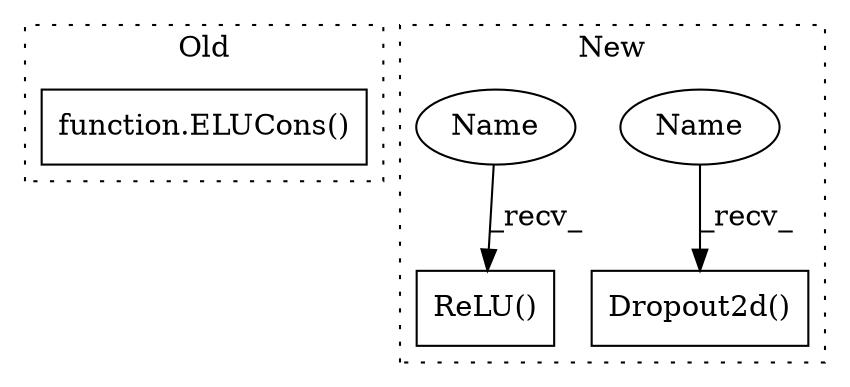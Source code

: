 digraph G {
subgraph cluster0 {
1 [label="function.ELUCons()" a="75" s="1680,1701" l="8,1" shape="box"];
label = "Old";
style="dotted";
}
subgraph cluster1 {
2 [label="Dropout2d()" a="75" s="1013" l="34" shape="box"];
3 [label="ReLU()" a="75" s="1070" l="21" shape="box"];
4 [label="Name" a="87" s="1013" l="2" shape="ellipse"];
5 [label="Name" a="87" s="1070" l="2" shape="ellipse"];
label = "New";
style="dotted";
}
4 -> 2 [label="_recv_"];
5 -> 3 [label="_recv_"];
}
